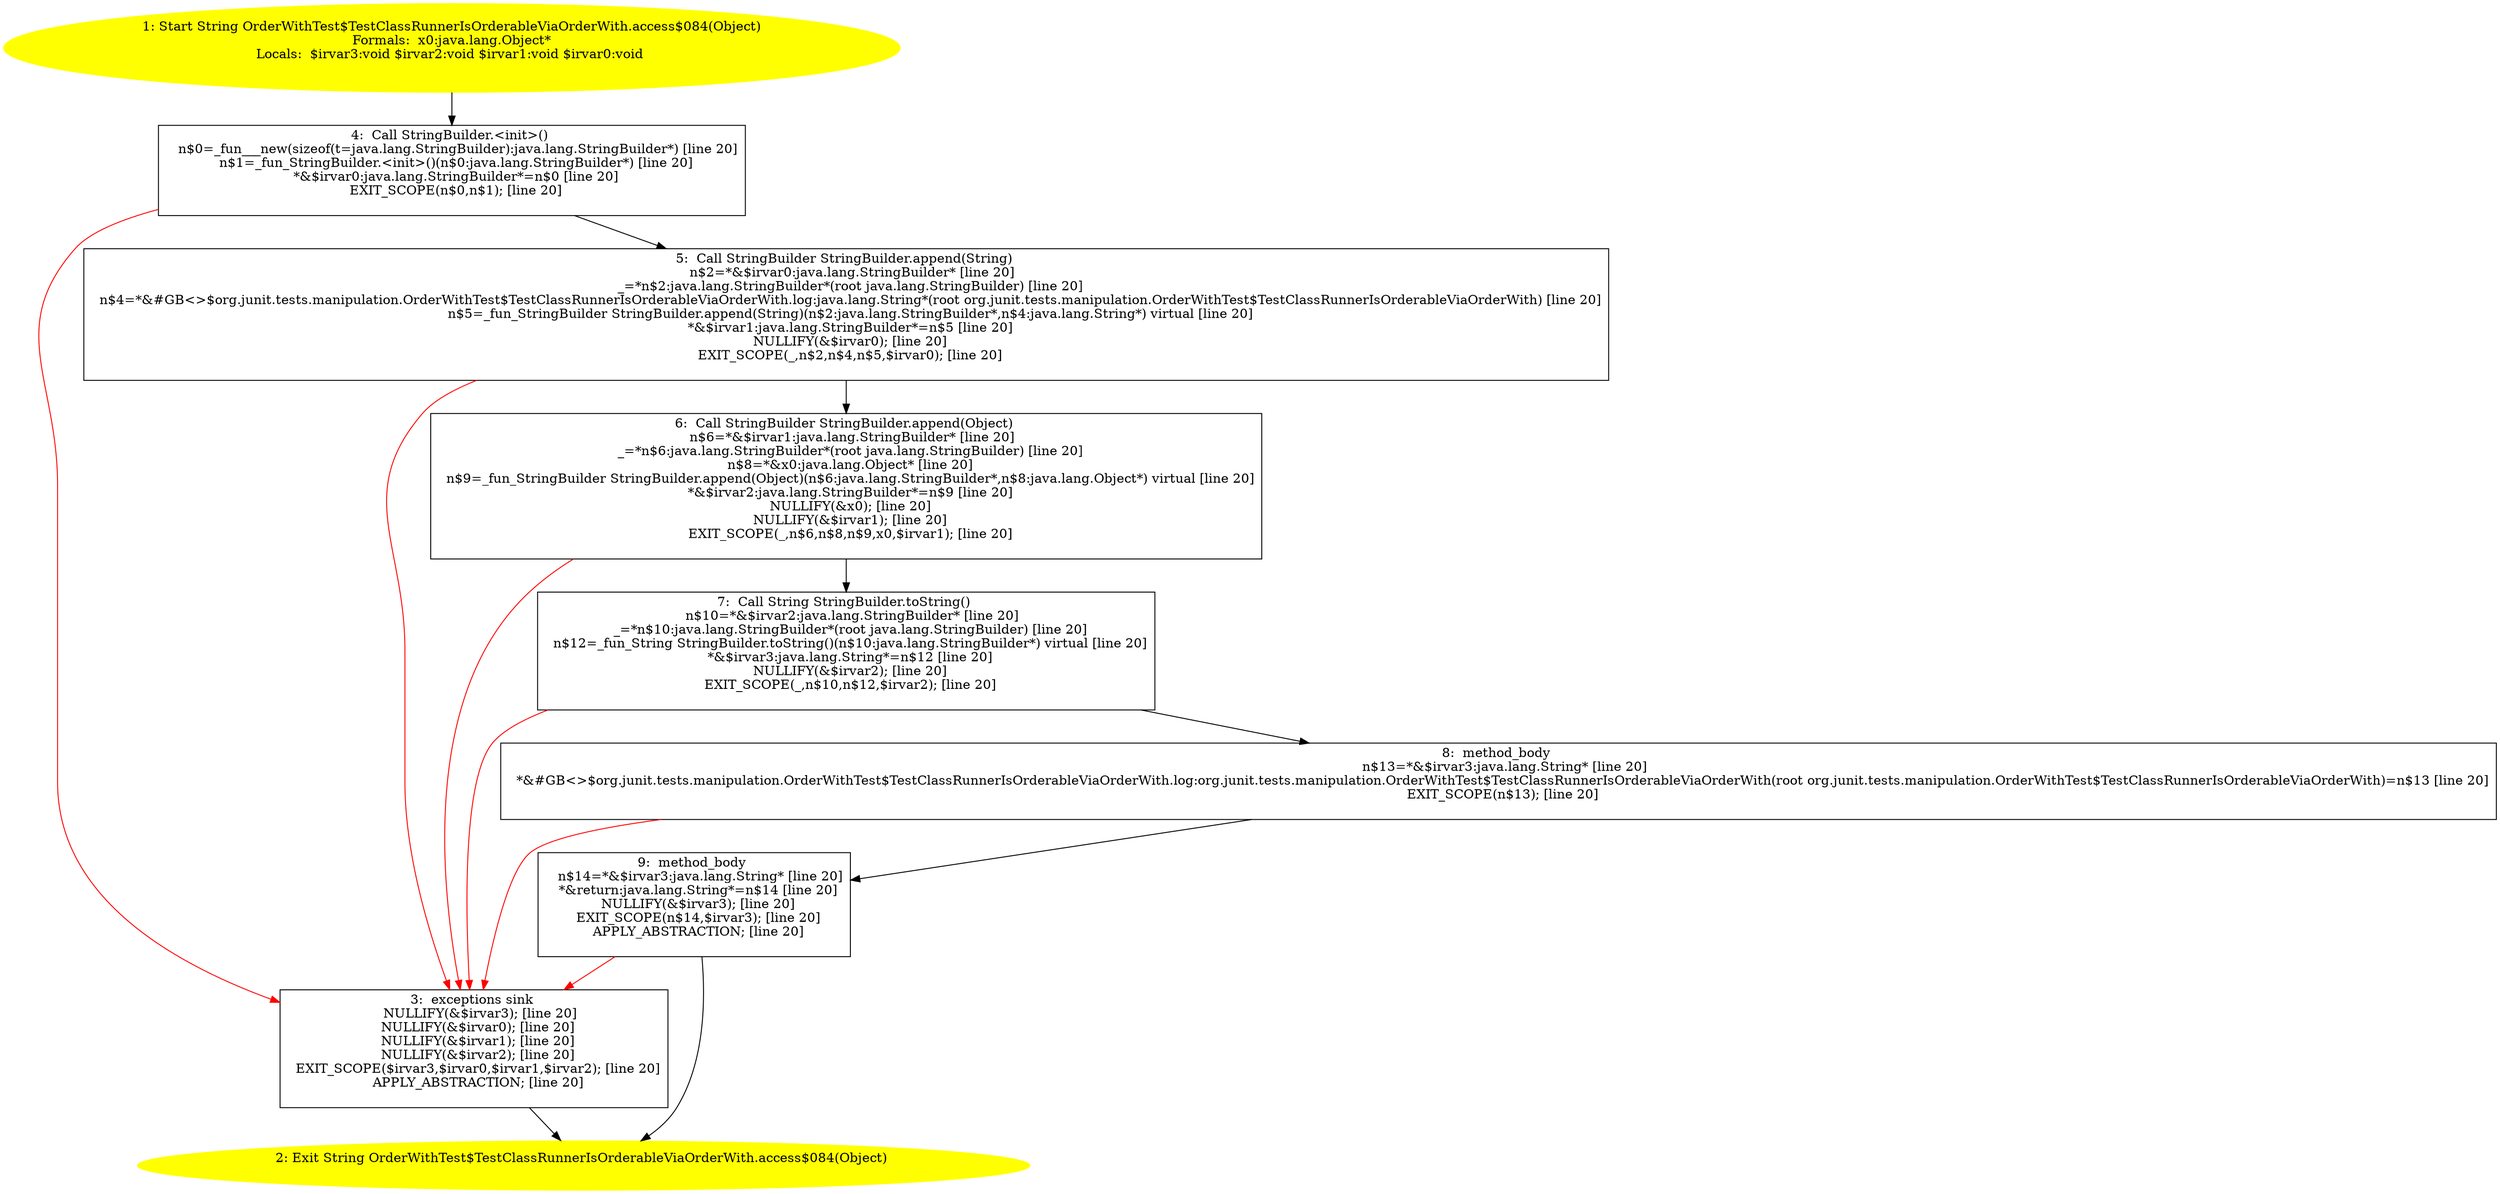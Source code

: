 /* @generated */
digraph cfg {
"org.junit.tests.manipulation.OrderWithTest$TestClassRunnerIsOrderableViaOrderWith.access$084(java.la.e900ebbe36c4bc3206a9cbeb02b3dfdb_1" [label="1: Start String OrderWithTest$TestClassRunnerIsOrderableViaOrderWith.access$084(Object)\nFormals:  x0:java.lang.Object*\nLocals:  $irvar3:void $irvar2:void $irvar1:void $irvar0:void \n  " color=yellow style=filled]
	

	 "org.junit.tests.manipulation.OrderWithTest$TestClassRunnerIsOrderableViaOrderWith.access$084(java.la.e900ebbe36c4bc3206a9cbeb02b3dfdb_1" -> "org.junit.tests.manipulation.OrderWithTest$TestClassRunnerIsOrderableViaOrderWith.access$084(java.la.e900ebbe36c4bc3206a9cbeb02b3dfdb_4" ;
"org.junit.tests.manipulation.OrderWithTest$TestClassRunnerIsOrderableViaOrderWith.access$084(java.la.e900ebbe36c4bc3206a9cbeb02b3dfdb_2" [label="2: Exit String OrderWithTest$TestClassRunnerIsOrderableViaOrderWith.access$084(Object) \n  " color=yellow style=filled]
	

"org.junit.tests.manipulation.OrderWithTest$TestClassRunnerIsOrderableViaOrderWith.access$084(java.la.e900ebbe36c4bc3206a9cbeb02b3dfdb_3" [label="3:  exceptions sink \n   NULLIFY(&$irvar3); [line 20]\n  NULLIFY(&$irvar0); [line 20]\n  NULLIFY(&$irvar1); [line 20]\n  NULLIFY(&$irvar2); [line 20]\n  EXIT_SCOPE($irvar3,$irvar0,$irvar1,$irvar2); [line 20]\n  APPLY_ABSTRACTION; [line 20]\n " shape="box"]
	

	 "org.junit.tests.manipulation.OrderWithTest$TestClassRunnerIsOrderableViaOrderWith.access$084(java.la.e900ebbe36c4bc3206a9cbeb02b3dfdb_3" -> "org.junit.tests.manipulation.OrderWithTest$TestClassRunnerIsOrderableViaOrderWith.access$084(java.la.e900ebbe36c4bc3206a9cbeb02b3dfdb_2" ;
"org.junit.tests.manipulation.OrderWithTest$TestClassRunnerIsOrderableViaOrderWith.access$084(java.la.e900ebbe36c4bc3206a9cbeb02b3dfdb_4" [label="4:  Call StringBuilder.<init>() \n   n$0=_fun___new(sizeof(t=java.lang.StringBuilder):java.lang.StringBuilder*) [line 20]\n  n$1=_fun_StringBuilder.<init>()(n$0:java.lang.StringBuilder*) [line 20]\n  *&$irvar0:java.lang.StringBuilder*=n$0 [line 20]\n  EXIT_SCOPE(n$0,n$1); [line 20]\n " shape="box"]
	

	 "org.junit.tests.manipulation.OrderWithTest$TestClassRunnerIsOrderableViaOrderWith.access$084(java.la.e900ebbe36c4bc3206a9cbeb02b3dfdb_4" -> "org.junit.tests.manipulation.OrderWithTest$TestClassRunnerIsOrderableViaOrderWith.access$084(java.la.e900ebbe36c4bc3206a9cbeb02b3dfdb_5" ;
	 "org.junit.tests.manipulation.OrderWithTest$TestClassRunnerIsOrderableViaOrderWith.access$084(java.la.e900ebbe36c4bc3206a9cbeb02b3dfdb_4" -> "org.junit.tests.manipulation.OrderWithTest$TestClassRunnerIsOrderableViaOrderWith.access$084(java.la.e900ebbe36c4bc3206a9cbeb02b3dfdb_3" [color="red" ];
"org.junit.tests.manipulation.OrderWithTest$TestClassRunnerIsOrderableViaOrderWith.access$084(java.la.e900ebbe36c4bc3206a9cbeb02b3dfdb_5" [label="5:  Call StringBuilder StringBuilder.append(String) \n   n$2=*&$irvar0:java.lang.StringBuilder* [line 20]\n  _=*n$2:java.lang.StringBuilder*(root java.lang.StringBuilder) [line 20]\n  n$4=*&#GB<>$org.junit.tests.manipulation.OrderWithTest$TestClassRunnerIsOrderableViaOrderWith.log:java.lang.String*(root org.junit.tests.manipulation.OrderWithTest$TestClassRunnerIsOrderableViaOrderWith) [line 20]\n  n$5=_fun_StringBuilder StringBuilder.append(String)(n$2:java.lang.StringBuilder*,n$4:java.lang.String*) virtual [line 20]\n  *&$irvar1:java.lang.StringBuilder*=n$5 [line 20]\n  NULLIFY(&$irvar0); [line 20]\n  EXIT_SCOPE(_,n$2,n$4,n$5,$irvar0); [line 20]\n " shape="box"]
	

	 "org.junit.tests.manipulation.OrderWithTest$TestClassRunnerIsOrderableViaOrderWith.access$084(java.la.e900ebbe36c4bc3206a9cbeb02b3dfdb_5" -> "org.junit.tests.manipulation.OrderWithTest$TestClassRunnerIsOrderableViaOrderWith.access$084(java.la.e900ebbe36c4bc3206a9cbeb02b3dfdb_6" ;
	 "org.junit.tests.manipulation.OrderWithTest$TestClassRunnerIsOrderableViaOrderWith.access$084(java.la.e900ebbe36c4bc3206a9cbeb02b3dfdb_5" -> "org.junit.tests.manipulation.OrderWithTest$TestClassRunnerIsOrderableViaOrderWith.access$084(java.la.e900ebbe36c4bc3206a9cbeb02b3dfdb_3" [color="red" ];
"org.junit.tests.manipulation.OrderWithTest$TestClassRunnerIsOrderableViaOrderWith.access$084(java.la.e900ebbe36c4bc3206a9cbeb02b3dfdb_6" [label="6:  Call StringBuilder StringBuilder.append(Object) \n   n$6=*&$irvar1:java.lang.StringBuilder* [line 20]\n  _=*n$6:java.lang.StringBuilder*(root java.lang.StringBuilder) [line 20]\n  n$8=*&x0:java.lang.Object* [line 20]\n  n$9=_fun_StringBuilder StringBuilder.append(Object)(n$6:java.lang.StringBuilder*,n$8:java.lang.Object*) virtual [line 20]\n  *&$irvar2:java.lang.StringBuilder*=n$9 [line 20]\n  NULLIFY(&x0); [line 20]\n  NULLIFY(&$irvar1); [line 20]\n  EXIT_SCOPE(_,n$6,n$8,n$9,x0,$irvar1); [line 20]\n " shape="box"]
	

	 "org.junit.tests.manipulation.OrderWithTest$TestClassRunnerIsOrderableViaOrderWith.access$084(java.la.e900ebbe36c4bc3206a9cbeb02b3dfdb_6" -> "org.junit.tests.manipulation.OrderWithTest$TestClassRunnerIsOrderableViaOrderWith.access$084(java.la.e900ebbe36c4bc3206a9cbeb02b3dfdb_7" ;
	 "org.junit.tests.manipulation.OrderWithTest$TestClassRunnerIsOrderableViaOrderWith.access$084(java.la.e900ebbe36c4bc3206a9cbeb02b3dfdb_6" -> "org.junit.tests.manipulation.OrderWithTest$TestClassRunnerIsOrderableViaOrderWith.access$084(java.la.e900ebbe36c4bc3206a9cbeb02b3dfdb_3" [color="red" ];
"org.junit.tests.manipulation.OrderWithTest$TestClassRunnerIsOrderableViaOrderWith.access$084(java.la.e900ebbe36c4bc3206a9cbeb02b3dfdb_7" [label="7:  Call String StringBuilder.toString() \n   n$10=*&$irvar2:java.lang.StringBuilder* [line 20]\n  _=*n$10:java.lang.StringBuilder*(root java.lang.StringBuilder) [line 20]\n  n$12=_fun_String StringBuilder.toString()(n$10:java.lang.StringBuilder*) virtual [line 20]\n  *&$irvar3:java.lang.String*=n$12 [line 20]\n  NULLIFY(&$irvar2); [line 20]\n  EXIT_SCOPE(_,n$10,n$12,$irvar2); [line 20]\n " shape="box"]
	

	 "org.junit.tests.manipulation.OrderWithTest$TestClassRunnerIsOrderableViaOrderWith.access$084(java.la.e900ebbe36c4bc3206a9cbeb02b3dfdb_7" -> "org.junit.tests.manipulation.OrderWithTest$TestClassRunnerIsOrderableViaOrderWith.access$084(java.la.e900ebbe36c4bc3206a9cbeb02b3dfdb_8" ;
	 "org.junit.tests.manipulation.OrderWithTest$TestClassRunnerIsOrderableViaOrderWith.access$084(java.la.e900ebbe36c4bc3206a9cbeb02b3dfdb_7" -> "org.junit.tests.manipulation.OrderWithTest$TestClassRunnerIsOrderableViaOrderWith.access$084(java.la.e900ebbe36c4bc3206a9cbeb02b3dfdb_3" [color="red" ];
"org.junit.tests.manipulation.OrderWithTest$TestClassRunnerIsOrderableViaOrderWith.access$084(java.la.e900ebbe36c4bc3206a9cbeb02b3dfdb_8" [label="8:  method_body \n   n$13=*&$irvar3:java.lang.String* [line 20]\n  *&#GB<>$org.junit.tests.manipulation.OrderWithTest$TestClassRunnerIsOrderableViaOrderWith.log:org.junit.tests.manipulation.OrderWithTest$TestClassRunnerIsOrderableViaOrderWith(root org.junit.tests.manipulation.OrderWithTest$TestClassRunnerIsOrderableViaOrderWith)=n$13 [line 20]\n  EXIT_SCOPE(n$13); [line 20]\n " shape="box"]
	

	 "org.junit.tests.manipulation.OrderWithTest$TestClassRunnerIsOrderableViaOrderWith.access$084(java.la.e900ebbe36c4bc3206a9cbeb02b3dfdb_8" -> "org.junit.tests.manipulation.OrderWithTest$TestClassRunnerIsOrderableViaOrderWith.access$084(java.la.e900ebbe36c4bc3206a9cbeb02b3dfdb_9" ;
	 "org.junit.tests.manipulation.OrderWithTest$TestClassRunnerIsOrderableViaOrderWith.access$084(java.la.e900ebbe36c4bc3206a9cbeb02b3dfdb_8" -> "org.junit.tests.manipulation.OrderWithTest$TestClassRunnerIsOrderableViaOrderWith.access$084(java.la.e900ebbe36c4bc3206a9cbeb02b3dfdb_3" [color="red" ];
"org.junit.tests.manipulation.OrderWithTest$TestClassRunnerIsOrderableViaOrderWith.access$084(java.la.e900ebbe36c4bc3206a9cbeb02b3dfdb_9" [label="9:  method_body \n   n$14=*&$irvar3:java.lang.String* [line 20]\n  *&return:java.lang.String*=n$14 [line 20]\n  NULLIFY(&$irvar3); [line 20]\n  EXIT_SCOPE(n$14,$irvar3); [line 20]\n  APPLY_ABSTRACTION; [line 20]\n " shape="box"]
	

	 "org.junit.tests.manipulation.OrderWithTest$TestClassRunnerIsOrderableViaOrderWith.access$084(java.la.e900ebbe36c4bc3206a9cbeb02b3dfdb_9" -> "org.junit.tests.manipulation.OrderWithTest$TestClassRunnerIsOrderableViaOrderWith.access$084(java.la.e900ebbe36c4bc3206a9cbeb02b3dfdb_2" ;
	 "org.junit.tests.manipulation.OrderWithTest$TestClassRunnerIsOrderableViaOrderWith.access$084(java.la.e900ebbe36c4bc3206a9cbeb02b3dfdb_9" -> "org.junit.tests.manipulation.OrderWithTest$TestClassRunnerIsOrderableViaOrderWith.access$084(java.la.e900ebbe36c4bc3206a9cbeb02b3dfdb_3" [color="red" ];
}
